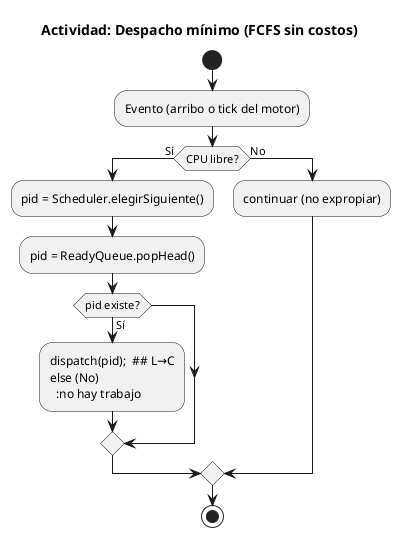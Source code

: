 @startuml 03-actividad-despacho
title Actividad: Despacho mínimo (FCFS sin costos)

start
:Evento (arribo o tick del motor);

if (CPU libre?) then (Sí)
  :pid = Scheduler.elegirSiguiente();
  :pid = ReadyQueue.popHead();
  if (pid existe?) then (Sí)
    :dispatch(pid);  ## L→C
  else (No)
    :no hay trabajo; 
  endif
else (No)
  :continuar (no expropiar);
endif

stop
@enduml
